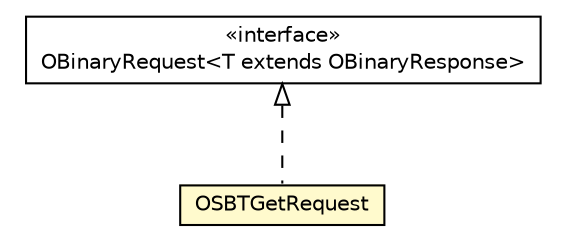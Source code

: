 #!/usr/local/bin/dot
#
# Class diagram 
# Generated by UMLGraph version R5_6-24-gf6e263 (http://www.umlgraph.org/)
#

digraph G {
	edge [fontname="Helvetica",fontsize=10,labelfontname="Helvetica",labelfontsize=10];
	node [fontname="Helvetica",fontsize=10,shape=plaintext];
	nodesep=0.25;
	ranksep=0.5;
	// com.orientechnologies.orient.client.remote.OBinaryRequest<T extends com.orientechnologies.orient.client.remote.OBinaryResponse>
	c5703669 [label=<<table title="com.orientechnologies.orient.client.remote.OBinaryRequest" border="0" cellborder="1" cellspacing="0" cellpadding="2" port="p" href="../OBinaryRequest.html">
		<tr><td><table border="0" cellspacing="0" cellpadding="1">
<tr><td align="center" balign="center"> &#171;interface&#187; </td></tr>
<tr><td align="center" balign="center"> OBinaryRequest&lt;T extends OBinaryResponse&gt; </td></tr>
		</table></td></tr>
		</table>>, URL="../OBinaryRequest.html", fontname="Helvetica", fontcolor="black", fontsize=10.0];
	// com.orientechnologies.orient.client.remote.message.OSBTGetRequest
	c5703799 [label=<<table title="com.orientechnologies.orient.client.remote.message.OSBTGetRequest" border="0" cellborder="1" cellspacing="0" cellpadding="2" port="p" bgcolor="lemonChiffon" href="./OSBTGetRequest.html">
		<tr><td><table border="0" cellspacing="0" cellpadding="1">
<tr><td align="center" balign="center"> OSBTGetRequest </td></tr>
		</table></td></tr>
		</table>>, URL="./OSBTGetRequest.html", fontname="Helvetica", fontcolor="black", fontsize=10.0];
	//com.orientechnologies.orient.client.remote.message.OSBTGetRequest implements com.orientechnologies.orient.client.remote.OBinaryRequest<T extends com.orientechnologies.orient.client.remote.OBinaryResponse>
	c5703669:p -> c5703799:p [dir=back,arrowtail=empty,style=dashed];
}

